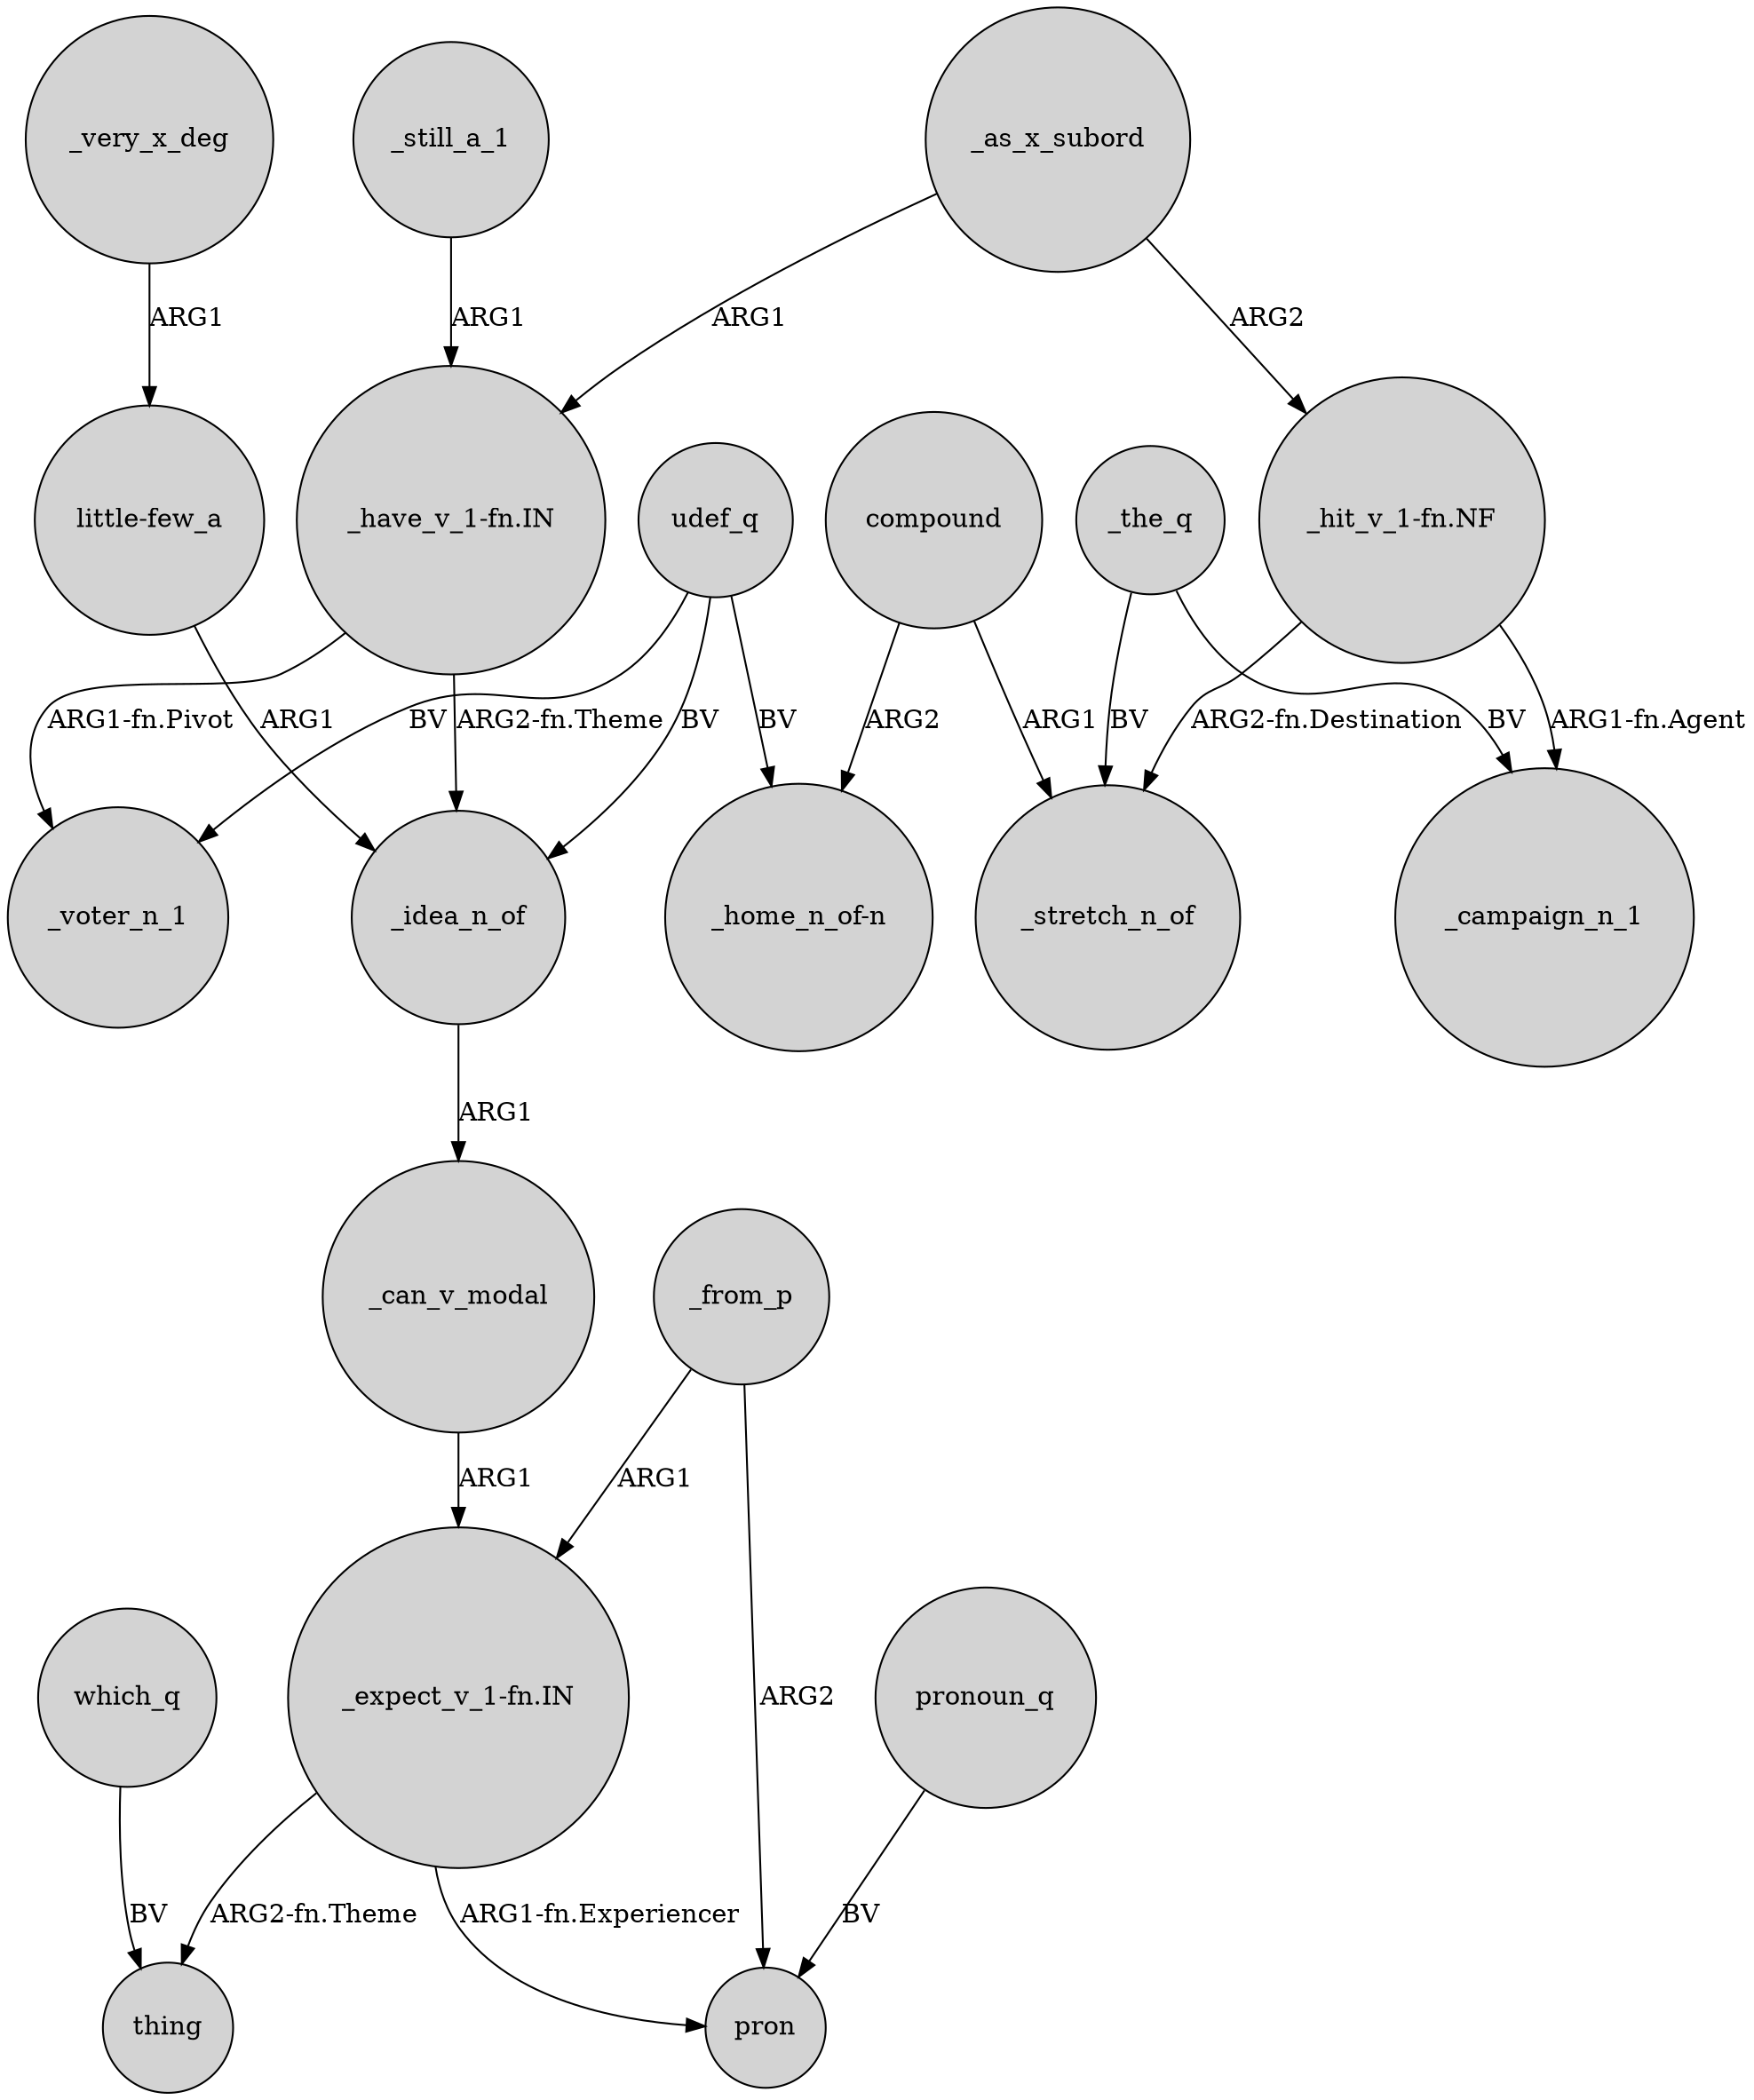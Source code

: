 digraph {
	node [shape=circle style=filled]
	_idea_n_of -> _can_v_modal [label=ARG1]
	"_have_v_1-fn.IN" -> _voter_n_1 [label="ARG1-fn.Pivot"]
	udef_q -> _idea_n_of [label=BV]
	udef_q -> "_home_n_of-n" [label=BV]
	"_hit_v_1-fn.NF" -> _stretch_n_of [label="ARG2-fn.Destination"]
	"_expect_v_1-fn.IN" -> thing [label="ARG2-fn.Theme"]
	_very_x_deg -> "little-few_a" [label=ARG1]
	_as_x_subord -> "_hit_v_1-fn.NF" [label=ARG2]
	_still_a_1 -> "_have_v_1-fn.IN" [label=ARG1]
	"little-few_a" -> _idea_n_of [label=ARG1]
	pronoun_q -> pron [label=BV]
	"_hit_v_1-fn.NF" -> _campaign_n_1 [label="ARG1-fn.Agent"]
	_the_q -> _campaign_n_1 [label=BV]
	_the_q -> _stretch_n_of [label=BV]
	_can_v_modal -> "_expect_v_1-fn.IN" [label=ARG1]
	udef_q -> _voter_n_1 [label=BV]
	compound -> _stretch_n_of [label=ARG1]
	"_have_v_1-fn.IN" -> _idea_n_of [label="ARG2-fn.Theme"]
	"_expect_v_1-fn.IN" -> pron [label="ARG1-fn.Experiencer"]
	_from_p -> "_expect_v_1-fn.IN" [label=ARG1]
	compound -> "_home_n_of-n" [label=ARG2]
	_from_p -> pron [label=ARG2]
	_as_x_subord -> "_have_v_1-fn.IN" [label=ARG1]
	which_q -> thing [label=BV]
}
